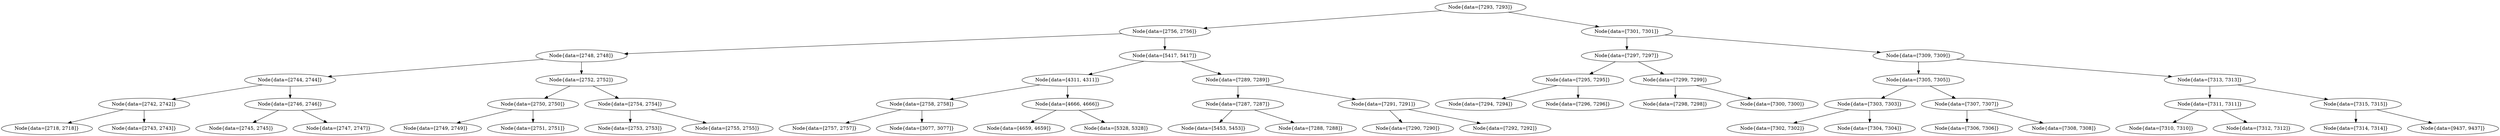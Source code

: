 digraph G{
1222806951 [label="Node{data=[7293, 7293]}"]
1222806951 -> 309125973
309125973 [label="Node{data=[2756, 2756]}"]
309125973 -> 1463738711
1463738711 [label="Node{data=[2748, 2748]}"]
1463738711 -> 948158029
948158029 [label="Node{data=[2744, 2744]}"]
948158029 -> 1682998095
1682998095 [label="Node{data=[2742, 2742]}"]
1682998095 -> 290697947
290697947 [label="Node{data=[2718, 2718]}"]
1682998095 -> 835182079
835182079 [label="Node{data=[2743, 2743]}"]
948158029 -> 345205852
345205852 [label="Node{data=[2746, 2746]}"]
345205852 -> 1949945722
1949945722 [label="Node{data=[2745, 2745]}"]
345205852 -> 2020634188
2020634188 [label="Node{data=[2747, 2747]}"]
1463738711 -> 2010610840
2010610840 [label="Node{data=[2752, 2752]}"]
2010610840 -> 2015956914
2015956914 [label="Node{data=[2750, 2750]}"]
2015956914 -> 1121017298
1121017298 [label="Node{data=[2749, 2749]}"]
2015956914 -> 967330250
967330250 [label="Node{data=[2751, 2751]}"]
2010610840 -> 1968689627
1968689627 [label="Node{data=[2754, 2754]}"]
1968689627 -> 1160975452
1160975452 [label="Node{data=[2753, 2753]}"]
1968689627 -> 222621413
222621413 [label="Node{data=[2755, 2755]}"]
309125973 -> 1985548446
1985548446 [label="Node{data=[5417, 5417]}"]
1985548446 -> 1028382343
1028382343 [label="Node{data=[4311, 4311]}"]
1028382343 -> 1611119750
1611119750 [label="Node{data=[2758, 2758]}"]
1611119750 -> 1243501989
1243501989 [label="Node{data=[2757, 2757]}"]
1611119750 -> 1962766744
1962766744 [label="Node{data=[3077, 3077]}"]
1028382343 -> 388052582
388052582 [label="Node{data=[4666, 4666]}"]
388052582 -> 1243564936
1243564936 [label="Node{data=[4659, 4659]}"]
388052582 -> 1922337811
1922337811 [label="Node{data=[5328, 5328]}"]
1985548446 -> 1845117544
1845117544 [label="Node{data=[7289, 7289]}"]
1845117544 -> 1945557943
1945557943 [label="Node{data=[7287, 7287]}"]
1945557943 -> 1124437322
1124437322 [label="Node{data=[5453, 5453]}"]
1945557943 -> 354903341
354903341 [label="Node{data=[7288, 7288]}"]
1845117544 -> 712088803
712088803 [label="Node{data=[7291, 7291]}"]
712088803 -> 1864356217
1864356217 [label="Node{data=[7290, 7290]}"]
712088803 -> 2059789
2059789 [label="Node{data=[7292, 7292]}"]
1222806951 -> 784297262
784297262 [label="Node{data=[7301, 7301]}"]
784297262 -> 143616670
143616670 [label="Node{data=[7297, 7297]}"]
143616670 -> 428533487
428533487 [label="Node{data=[7295, 7295]}"]
428533487 -> 1646173397
1646173397 [label="Node{data=[7294, 7294]}"]
428533487 -> 933059493
933059493 [label="Node{data=[7296, 7296]}"]
143616670 -> 1144331346
1144331346 [label="Node{data=[7299, 7299]}"]
1144331346 -> 172373925
172373925 [label="Node{data=[7298, 7298]}"]
1144331346 -> 472443404
472443404 [label="Node{data=[7300, 7300]}"]
784297262 -> 1102436959
1102436959 [label="Node{data=[7309, 7309]}"]
1102436959 -> 764320183
764320183 [label="Node{data=[7305, 7305]}"]
764320183 -> 382630076
382630076 [label="Node{data=[7303, 7303]}"]
382630076 -> 1307416803
1307416803 [label="Node{data=[7302, 7302]}"]
382630076 -> 585483299
585483299 [label="Node{data=[7304, 7304]}"]
764320183 -> 2080355049
2080355049 [label="Node{data=[7307, 7307]}"]
2080355049 -> 504446642
504446642 [label="Node{data=[7306, 7306]}"]
2080355049 -> 1067095827
1067095827 [label="Node{data=[7308, 7308]}"]
1102436959 -> 869439519
869439519 [label="Node{data=[7313, 7313]}"]
869439519 -> 901516406
901516406 [label="Node{data=[7311, 7311]}"]
901516406 -> 584007901
584007901 [label="Node{data=[7310, 7310]}"]
901516406 -> 1233549720
1233549720 [label="Node{data=[7312, 7312]}"]
869439519 -> 1848840919
1848840919 [label="Node{data=[7315, 7315]}"]
1848840919 -> 993623259
993623259 [label="Node{data=[7314, 7314]}"]
1848840919 -> 1663568585
1663568585 [label="Node{data=[9437, 9437]}"]
}